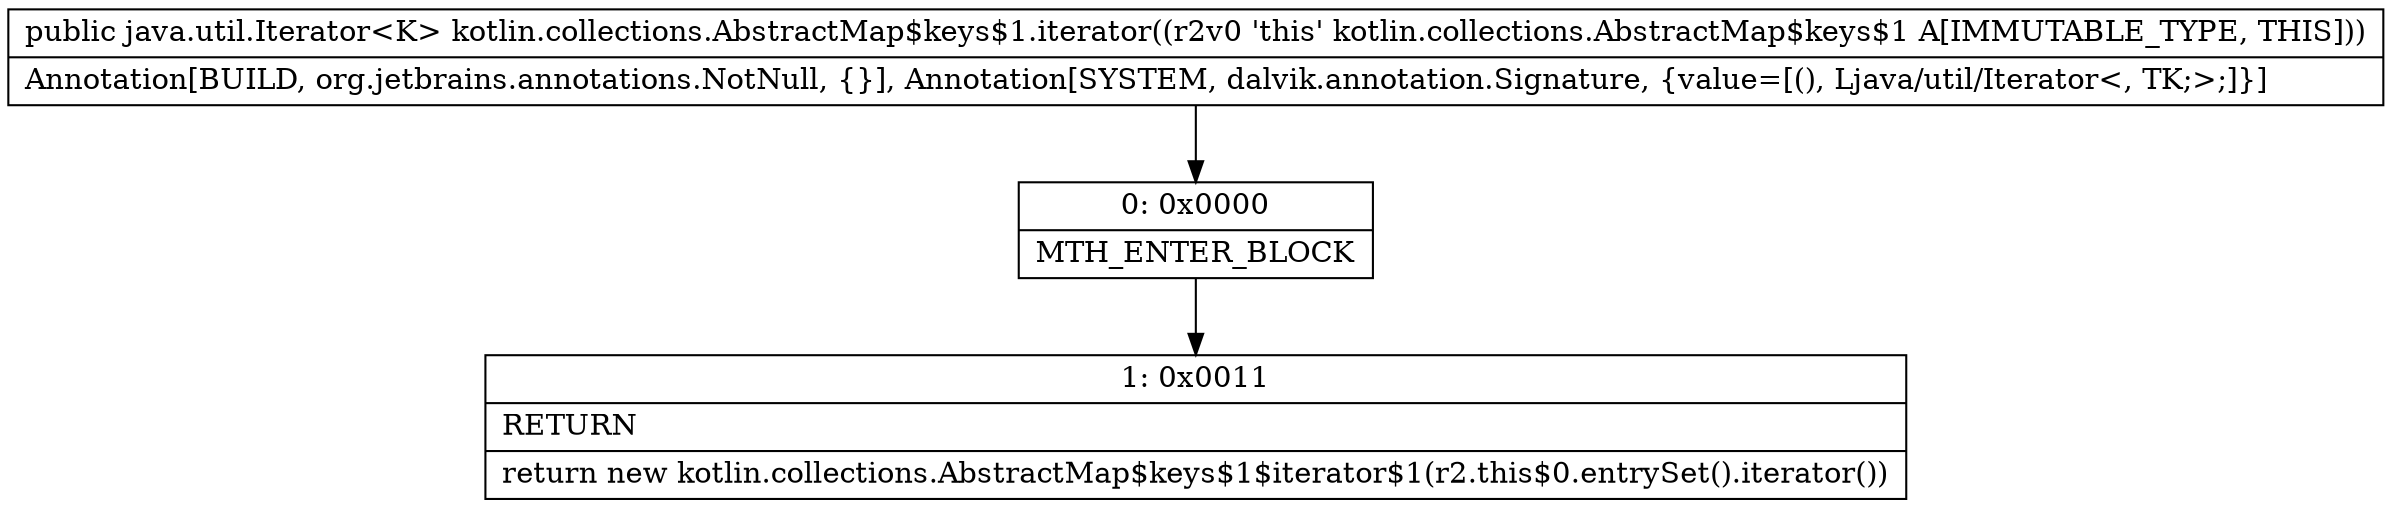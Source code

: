 digraph "CFG forkotlin.collections.AbstractMap$keys$1.iterator()Ljava\/util\/Iterator;" {
Node_0 [shape=record,label="{0\:\ 0x0000|MTH_ENTER_BLOCK\l}"];
Node_1 [shape=record,label="{1\:\ 0x0011|RETURN\l|return new kotlin.collections.AbstractMap$keys$1$iterator$1(r2.this$0.entrySet().iterator())\l}"];
MethodNode[shape=record,label="{public java.util.Iterator\<K\> kotlin.collections.AbstractMap$keys$1.iterator((r2v0 'this' kotlin.collections.AbstractMap$keys$1 A[IMMUTABLE_TYPE, THIS]))  | Annotation[BUILD, org.jetbrains.annotations.NotNull, \{\}], Annotation[SYSTEM, dalvik.annotation.Signature, \{value=[(), Ljava\/util\/Iterator\<, TK;\>;]\}]\l}"];
MethodNode -> Node_0;
Node_0 -> Node_1;
}

